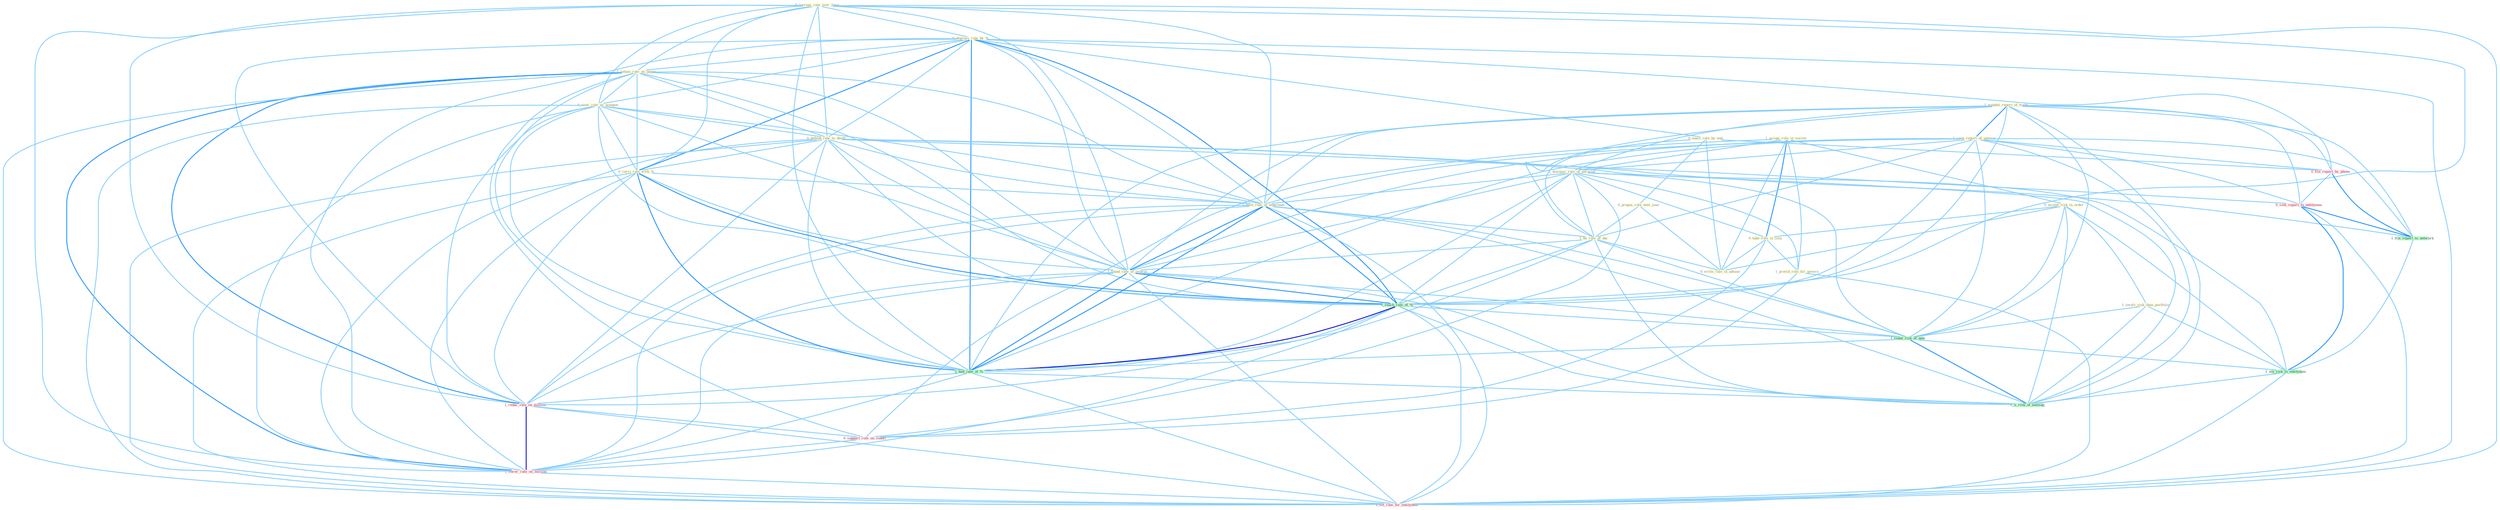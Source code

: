 Graph G{ 
    node
    [shape=polygon,style=filled,width=.5,height=.06,color="#BDFCC9",fixedsize=true,fontsize=4,
    fontcolor="#2f4f4f"];
    {node
    [color="#ffffe0", fontcolor="#8b7d6b"] "0_increas_rate_over_time " "0_depress_rate_by_% " "1_occupi_role_in_societi " "1_mandat_report_of_trade " "0_accept_risk_in_order " "0_enact_rule_by_end " "1_involv_risk_than_portfolio " "1_retain_rate_on_paper " "0_view_rate_as_weapon " "1_seen_report_of_unawar " "1_downsiz_role_of_parastat " "0_propos_rule_next_year " "0_take_role_in_issu " "0_defend_rate_to_death " "0_carri_rate_with_% " "1_have_rate_of_othernum " "1_be_rule_of_dai " "1_provid_role_for_govern " "1_found_rate_of_improv " "0_write_rule_in_advanc "}
{node [color="#fff0f5", fontcolor="#b22222"] "0_file_report_by_phone " "0_sent_report_to_entitynam " "1_reduc_rate_on_million " "0_support_role_on_condit " "1_lower_rate_on_million " "1_lift_rate_for_entitynam "}
edge [color="#B0E2FF"];

	"0_increas_rate_over_time " -- "0_depress_rate_by_% " [w="1", color="#87cefa" ];
	"0_increas_rate_over_time " -- "1_retain_rate_on_paper " [w="1", color="#87cefa" ];
	"0_increas_rate_over_time " -- "0_view_rate_as_weapon " [w="1", color="#87cefa" ];
	"0_increas_rate_over_time " -- "0_defend_rate_to_death " [w="1", color="#87cefa" ];
	"0_increas_rate_over_time " -- "0_carri_rate_with_% " [w="1", color="#87cefa" ];
	"0_increas_rate_over_time " -- "1_have_rate_of_othernum " [w="1", color="#87cefa" ];
	"0_increas_rate_over_time " -- "1_found_rate_of_improv " [w="1", color="#87cefa" ];
	"0_increas_rate_over_time " -- "1_reach_rate_of_% " [w="1", color="#87cefa" ];
	"0_increas_rate_over_time " -- "1_had_rate_of_% " [w="1", color="#87cefa" ];
	"0_increas_rate_over_time " -- "1_reduc_rate_on_million " [w="1", color="#87cefa" ];
	"0_increas_rate_over_time " -- "1_lower_rate_on_million " [w="1", color="#87cefa" ];
	"0_increas_rate_over_time " -- "1_lift_rate_for_entitynam " [w="1", color="#87cefa" ];
	"0_depress_rate_by_% " -- "0_enact_rule_by_end " [w="1", color="#87cefa" ];
	"0_depress_rate_by_% " -- "1_retain_rate_on_paper " [w="1", color="#87cefa" ];
	"0_depress_rate_by_% " -- "0_view_rate_as_weapon " [w="1", color="#87cefa" ];
	"0_depress_rate_by_% " -- "0_defend_rate_to_death " [w="1", color="#87cefa" ];
	"0_depress_rate_by_% " -- "0_carri_rate_with_% " [w="2", color="#1e90ff" , len=0.8];
	"0_depress_rate_by_% " -- "1_have_rate_of_othernum " [w="1", color="#87cefa" ];
	"0_depress_rate_by_% " -- "1_found_rate_of_improv " [w="1", color="#87cefa" ];
	"0_depress_rate_by_% " -- "1_reach_rate_of_% " [w="2", color="#1e90ff" , len=0.8];
	"0_depress_rate_by_% " -- "0_file_report_by_phone " [w="1", color="#87cefa" ];
	"0_depress_rate_by_% " -- "1_had_rate_of_% " [w="2", color="#1e90ff" , len=0.8];
	"0_depress_rate_by_% " -- "1_reduc_rate_on_million " [w="1", color="#87cefa" ];
	"0_depress_rate_by_% " -- "1_lower_rate_on_million " [w="1", color="#87cefa" ];
	"0_depress_rate_by_% " -- "1_lift_rate_for_entitynam " [w="1", color="#87cefa" ];
	"1_occupi_role_in_societi " -- "0_accept_risk_in_order " [w="1", color="#87cefa" ];
	"1_occupi_role_in_societi " -- "1_downsiz_role_of_parastat " [w="1", color="#87cefa" ];
	"1_occupi_role_in_societi " -- "0_take_role_in_issu " [w="2", color="#1e90ff" , len=0.8];
	"1_occupi_role_in_societi " -- "1_provid_role_for_govern " [w="1", color="#87cefa" ];
	"1_occupi_role_in_societi " -- "0_write_rule_in_advanc " [w="1", color="#87cefa" ];
	"1_occupi_role_in_societi " -- "0_support_role_on_condit " [w="1", color="#87cefa" ];
	"1_mandat_report_of_trade " -- "1_seen_report_of_unawar " [w="2", color="#1e90ff" , len=0.8];
	"1_mandat_report_of_trade " -- "1_downsiz_role_of_parastat " [w="1", color="#87cefa" ];
	"1_mandat_report_of_trade " -- "1_have_rate_of_othernum " [w="1", color="#87cefa" ];
	"1_mandat_report_of_trade " -- "1_be_rule_of_dai " [w="1", color="#87cefa" ];
	"1_mandat_report_of_trade " -- "1_found_rate_of_improv " [w="1", color="#87cefa" ];
	"1_mandat_report_of_trade " -- "1_reach_rate_of_% " [w="1", color="#87cefa" ];
	"1_mandat_report_of_trade " -- "0_file_report_by_phone " [w="1", color="#87cefa" ];
	"1_mandat_report_of_trade " -- "1_count_risk_of_new " [w="1", color="#87cefa" ];
	"1_mandat_report_of_trade " -- "1_had_rate_of_% " [w="1", color="#87cefa" ];
	"1_mandat_report_of_trade " -- "0_sent_report_to_entitynam " [w="1", color="#87cefa" ];
	"1_mandat_report_of_trade " -- "1_file_report_to_network " [w="1", color="#87cefa" ];
	"1_mandat_report_of_trade " -- "1_'s_risk_of_messag " [w="1", color="#87cefa" ];
	"0_accept_risk_in_order " -- "1_involv_risk_than_portfolio " [w="1", color="#87cefa" ];
	"0_accept_risk_in_order " -- "0_take_role_in_issu " [w="1", color="#87cefa" ];
	"0_accept_risk_in_order " -- "0_write_rule_in_advanc " [w="1", color="#87cefa" ];
	"0_accept_risk_in_order " -- "1_count_risk_of_new " [w="1", color="#87cefa" ];
	"0_accept_risk_in_order " -- "1_wa_risk_to_entitynam " [w="1", color="#87cefa" ];
	"0_accept_risk_in_order " -- "1_'s_risk_of_messag " [w="1", color="#87cefa" ];
	"0_enact_rule_by_end " -- "0_propos_rule_next_year " [w="1", color="#87cefa" ];
	"0_enact_rule_by_end " -- "1_be_rule_of_dai " [w="1", color="#87cefa" ];
	"0_enact_rule_by_end " -- "0_write_rule_in_advanc " [w="1", color="#87cefa" ];
	"0_enact_rule_by_end " -- "0_file_report_by_phone " [w="1", color="#87cefa" ];
	"1_involv_risk_than_portfolio " -- "1_count_risk_of_new " [w="1", color="#87cefa" ];
	"1_involv_risk_than_portfolio " -- "1_wa_risk_to_entitynam " [w="1", color="#87cefa" ];
	"1_involv_risk_than_portfolio " -- "1_'s_risk_of_messag " [w="1", color="#87cefa" ];
	"1_retain_rate_on_paper " -- "0_view_rate_as_weapon " [w="1", color="#87cefa" ];
	"1_retain_rate_on_paper " -- "0_defend_rate_to_death " [w="1", color="#87cefa" ];
	"1_retain_rate_on_paper " -- "0_carri_rate_with_% " [w="1", color="#87cefa" ];
	"1_retain_rate_on_paper " -- "1_have_rate_of_othernum " [w="1", color="#87cefa" ];
	"1_retain_rate_on_paper " -- "1_found_rate_of_improv " [w="1", color="#87cefa" ];
	"1_retain_rate_on_paper " -- "1_reach_rate_of_% " [w="1", color="#87cefa" ];
	"1_retain_rate_on_paper " -- "1_had_rate_of_% " [w="1", color="#87cefa" ];
	"1_retain_rate_on_paper " -- "1_reduc_rate_on_million " [w="2", color="#1e90ff" , len=0.8];
	"1_retain_rate_on_paper " -- "0_support_role_on_condit " [w="1", color="#87cefa" ];
	"1_retain_rate_on_paper " -- "1_lower_rate_on_million " [w="2", color="#1e90ff" , len=0.8];
	"1_retain_rate_on_paper " -- "1_lift_rate_for_entitynam " [w="1", color="#87cefa" ];
	"0_view_rate_as_weapon " -- "0_defend_rate_to_death " [w="1", color="#87cefa" ];
	"0_view_rate_as_weapon " -- "0_carri_rate_with_% " [w="1", color="#87cefa" ];
	"0_view_rate_as_weapon " -- "1_have_rate_of_othernum " [w="1", color="#87cefa" ];
	"0_view_rate_as_weapon " -- "1_found_rate_of_improv " [w="1", color="#87cefa" ];
	"0_view_rate_as_weapon " -- "1_reach_rate_of_% " [w="1", color="#87cefa" ];
	"0_view_rate_as_weapon " -- "1_had_rate_of_% " [w="1", color="#87cefa" ];
	"0_view_rate_as_weapon " -- "1_reduc_rate_on_million " [w="1", color="#87cefa" ];
	"0_view_rate_as_weapon " -- "1_lower_rate_on_million " [w="1", color="#87cefa" ];
	"0_view_rate_as_weapon " -- "1_lift_rate_for_entitynam " [w="1", color="#87cefa" ];
	"1_seen_report_of_unawar " -- "1_downsiz_role_of_parastat " [w="1", color="#87cefa" ];
	"1_seen_report_of_unawar " -- "1_have_rate_of_othernum " [w="1", color="#87cefa" ];
	"1_seen_report_of_unawar " -- "1_be_rule_of_dai " [w="1", color="#87cefa" ];
	"1_seen_report_of_unawar " -- "1_found_rate_of_improv " [w="1", color="#87cefa" ];
	"1_seen_report_of_unawar " -- "1_reach_rate_of_% " [w="1", color="#87cefa" ];
	"1_seen_report_of_unawar " -- "0_file_report_by_phone " [w="1", color="#87cefa" ];
	"1_seen_report_of_unawar " -- "1_count_risk_of_new " [w="1", color="#87cefa" ];
	"1_seen_report_of_unawar " -- "1_had_rate_of_% " [w="1", color="#87cefa" ];
	"1_seen_report_of_unawar " -- "0_sent_report_to_entitynam " [w="1", color="#87cefa" ];
	"1_seen_report_of_unawar " -- "1_file_report_to_network " [w="1", color="#87cefa" ];
	"1_seen_report_of_unawar " -- "1_'s_risk_of_messag " [w="1", color="#87cefa" ];
	"1_downsiz_role_of_parastat " -- "0_take_role_in_issu " [w="1", color="#87cefa" ];
	"1_downsiz_role_of_parastat " -- "1_have_rate_of_othernum " [w="1", color="#87cefa" ];
	"1_downsiz_role_of_parastat " -- "1_be_rule_of_dai " [w="1", color="#87cefa" ];
	"1_downsiz_role_of_parastat " -- "1_provid_role_for_govern " [w="1", color="#87cefa" ];
	"1_downsiz_role_of_parastat " -- "1_found_rate_of_improv " [w="1", color="#87cefa" ];
	"1_downsiz_role_of_parastat " -- "1_reach_rate_of_% " [w="1", color="#87cefa" ];
	"1_downsiz_role_of_parastat " -- "1_count_risk_of_new " [w="1", color="#87cefa" ];
	"1_downsiz_role_of_parastat " -- "1_had_rate_of_% " [w="1", color="#87cefa" ];
	"1_downsiz_role_of_parastat " -- "0_support_role_on_condit " [w="1", color="#87cefa" ];
	"1_downsiz_role_of_parastat " -- "1_'s_risk_of_messag " [w="1", color="#87cefa" ];
	"0_propos_rule_next_year " -- "1_be_rule_of_dai " [w="1", color="#87cefa" ];
	"0_propos_rule_next_year " -- "0_write_rule_in_advanc " [w="1", color="#87cefa" ];
	"0_take_role_in_issu " -- "1_provid_role_for_govern " [w="1", color="#87cefa" ];
	"0_take_role_in_issu " -- "0_write_rule_in_advanc " [w="1", color="#87cefa" ];
	"0_take_role_in_issu " -- "0_support_role_on_condit " [w="1", color="#87cefa" ];
	"0_defend_rate_to_death " -- "0_carri_rate_with_% " [w="1", color="#87cefa" ];
	"0_defend_rate_to_death " -- "1_have_rate_of_othernum " [w="1", color="#87cefa" ];
	"0_defend_rate_to_death " -- "1_found_rate_of_improv " [w="1", color="#87cefa" ];
	"0_defend_rate_to_death " -- "1_reach_rate_of_% " [w="1", color="#87cefa" ];
	"0_defend_rate_to_death " -- "1_had_rate_of_% " [w="1", color="#87cefa" ];
	"0_defend_rate_to_death " -- "0_sent_report_to_entitynam " [w="1", color="#87cefa" ];
	"0_defend_rate_to_death " -- "1_file_report_to_network " [w="1", color="#87cefa" ];
	"0_defend_rate_to_death " -- "1_reduc_rate_on_million " [w="1", color="#87cefa" ];
	"0_defend_rate_to_death " -- "1_wa_risk_to_entitynam " [w="1", color="#87cefa" ];
	"0_defend_rate_to_death " -- "1_lower_rate_on_million " [w="1", color="#87cefa" ];
	"0_defend_rate_to_death " -- "1_lift_rate_for_entitynam " [w="1", color="#87cefa" ];
	"0_carri_rate_with_% " -- "1_have_rate_of_othernum " [w="1", color="#87cefa" ];
	"0_carri_rate_with_% " -- "1_found_rate_of_improv " [w="1", color="#87cefa" ];
	"0_carri_rate_with_% " -- "1_reach_rate_of_% " [w="2", color="#1e90ff" , len=0.8];
	"0_carri_rate_with_% " -- "1_had_rate_of_% " [w="2", color="#1e90ff" , len=0.8];
	"0_carri_rate_with_% " -- "1_reduc_rate_on_million " [w="1", color="#87cefa" ];
	"0_carri_rate_with_% " -- "1_lower_rate_on_million " [w="1", color="#87cefa" ];
	"0_carri_rate_with_% " -- "1_lift_rate_for_entitynam " [w="1", color="#87cefa" ];
	"1_have_rate_of_othernum " -- "1_be_rule_of_dai " [w="1", color="#87cefa" ];
	"1_have_rate_of_othernum " -- "1_found_rate_of_improv " [w="2", color="#1e90ff" , len=0.8];
	"1_have_rate_of_othernum " -- "1_reach_rate_of_% " [w="2", color="#1e90ff" , len=0.8];
	"1_have_rate_of_othernum " -- "1_count_risk_of_new " [w="1", color="#87cefa" ];
	"1_have_rate_of_othernum " -- "1_had_rate_of_% " [w="2", color="#1e90ff" , len=0.8];
	"1_have_rate_of_othernum " -- "1_reduc_rate_on_million " [w="1", color="#87cefa" ];
	"1_have_rate_of_othernum " -- "1_'s_risk_of_messag " [w="1", color="#87cefa" ];
	"1_have_rate_of_othernum " -- "1_lower_rate_on_million " [w="1", color="#87cefa" ];
	"1_have_rate_of_othernum " -- "1_lift_rate_for_entitynam " [w="1", color="#87cefa" ];
	"1_be_rule_of_dai " -- "1_found_rate_of_improv " [w="1", color="#87cefa" ];
	"1_be_rule_of_dai " -- "0_write_rule_in_advanc " [w="1", color="#87cefa" ];
	"1_be_rule_of_dai " -- "1_reach_rate_of_% " [w="1", color="#87cefa" ];
	"1_be_rule_of_dai " -- "1_count_risk_of_new " [w="1", color="#87cefa" ];
	"1_be_rule_of_dai " -- "1_had_rate_of_% " [w="1", color="#87cefa" ];
	"1_be_rule_of_dai " -- "1_'s_risk_of_messag " [w="1", color="#87cefa" ];
	"1_provid_role_for_govern " -- "0_support_role_on_condit " [w="1", color="#87cefa" ];
	"1_provid_role_for_govern " -- "1_lift_rate_for_entitynam " [w="1", color="#87cefa" ];
	"1_found_rate_of_improv " -- "1_reach_rate_of_% " [w="2", color="#1e90ff" , len=0.8];
	"1_found_rate_of_improv " -- "1_count_risk_of_new " [w="1", color="#87cefa" ];
	"1_found_rate_of_improv " -- "1_had_rate_of_% " [w="2", color="#1e90ff" , len=0.8];
	"1_found_rate_of_improv " -- "1_reduc_rate_on_million " [w="1", color="#87cefa" ];
	"1_found_rate_of_improv " -- "1_'s_risk_of_messag " [w="1", color="#87cefa" ];
	"1_found_rate_of_improv " -- "1_lower_rate_on_million " [w="1", color="#87cefa" ];
	"1_found_rate_of_improv " -- "1_lift_rate_for_entitynam " [w="1", color="#87cefa" ];
	"1_reach_rate_of_% " -- "1_count_risk_of_new " [w="1", color="#87cefa" ];
	"1_reach_rate_of_% " -- "1_had_rate_of_% " [w="3", color="#0000cd" , len=0.6];
	"1_reach_rate_of_% " -- "1_reduc_rate_on_million " [w="1", color="#87cefa" ];
	"1_reach_rate_of_% " -- "1_'s_risk_of_messag " [w="1", color="#87cefa" ];
	"1_reach_rate_of_% " -- "1_lower_rate_on_million " [w="1", color="#87cefa" ];
	"1_reach_rate_of_% " -- "1_lift_rate_for_entitynam " [w="1", color="#87cefa" ];
	"0_file_report_by_phone " -- "0_sent_report_to_entitynam " [w="1", color="#87cefa" ];
	"0_file_report_by_phone " -- "1_file_report_to_network " [w="2", color="#1e90ff" , len=0.8];
	"1_count_risk_of_new " -- "1_had_rate_of_% " [w="1", color="#87cefa" ];
	"1_count_risk_of_new " -- "1_wa_risk_to_entitynam " [w="1", color="#87cefa" ];
	"1_count_risk_of_new " -- "1_'s_risk_of_messag " [w="2", color="#1e90ff" , len=0.8];
	"1_had_rate_of_% " -- "1_reduc_rate_on_million " [w="1", color="#87cefa" ];
	"1_had_rate_of_% " -- "1_'s_risk_of_messag " [w="1", color="#87cefa" ];
	"1_had_rate_of_% " -- "1_lower_rate_on_million " [w="1", color="#87cefa" ];
	"1_had_rate_of_% " -- "1_lift_rate_for_entitynam " [w="1", color="#87cefa" ];
	"0_sent_report_to_entitynam " -- "1_file_report_to_network " [w="2", color="#1e90ff" , len=0.8];
	"0_sent_report_to_entitynam " -- "1_wa_risk_to_entitynam " [w="2", color="#1e90ff" , len=0.8];
	"0_sent_report_to_entitynam " -- "1_lift_rate_for_entitynam " [w="1", color="#87cefa" ];
	"1_file_report_to_network " -- "1_wa_risk_to_entitynam " [w="1", color="#87cefa" ];
	"1_reduc_rate_on_million " -- "0_support_role_on_condit " [w="1", color="#87cefa" ];
	"1_reduc_rate_on_million " -- "1_lower_rate_on_million " [w="3", color="#0000cd" , len=0.6];
	"1_reduc_rate_on_million " -- "1_lift_rate_for_entitynam " [w="1", color="#87cefa" ];
	"1_wa_risk_to_entitynam " -- "1_'s_risk_of_messag " [w="1", color="#87cefa" ];
	"1_wa_risk_to_entitynam " -- "1_lift_rate_for_entitynam " [w="1", color="#87cefa" ];
	"0_support_role_on_condit " -- "1_lower_rate_on_million " [w="1", color="#87cefa" ];
	"1_lower_rate_on_million " -- "1_lift_rate_for_entitynam " [w="1", color="#87cefa" ];
}